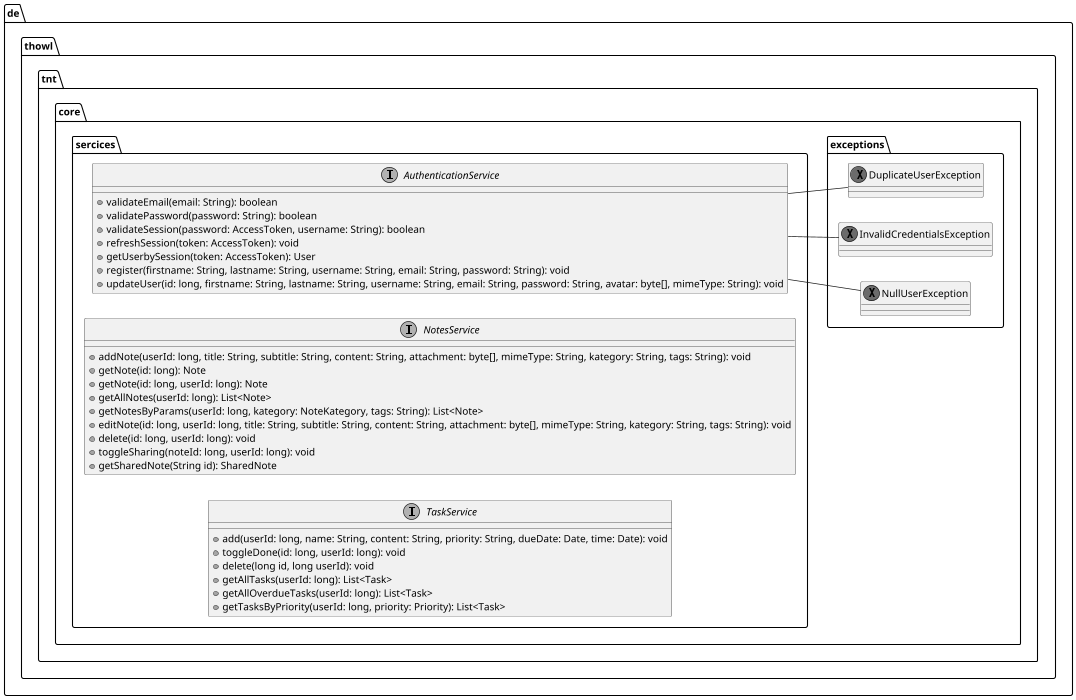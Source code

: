 @startuml tnt-core

skinparam monochrome true
scale 200 width
scale 700 height

left to right direction

package de.thowl.tnt.core {
	package sercices {
		interface AuthenticationService {
			+ validateEmail(email: String): boolean
			+ validatePassword(password: String): boolean
			+ validateSession(password: AccessToken, username: String): boolean
			+ refreshSession(token: AccessToken): void
			+ getUserbySession(token: AccessToken): User
			+ register(firstname: String, lastname: String, username: String, email: String, password: String): void
			+ updateUser(id: long, firstname: String, lastname: String, username: String, email: String, password: String, avatar: byte[], mimeType: String): void
		}

		interface NotesService {
			+ addNote(userId: long, title: String, subtitle: String, content: String, attachment: byte[], mimeType: String, kategory: String, tags: String): void
			+ getNote(id: long): Note
			+ getNote(id: long, userId: long): Note
			+ getAllNotes(userId: long): List<Note>
			+ getNotesByParams(userId: long, kategory: NoteKategory, tags: String): List<Note>
			+ editNote(id: long, userId: long, title: String, subtitle: String, content: String, attachment: byte[], mimeType: String, kategory: String, tags: String): void
			+ delete(id: long, userId: long): void
			+ toggleSharing(noteId: long, userId: long): void
			+ getSharedNote(String id): SharedNote
		}

		interface TaskService {
			+ add(userId: long, name: String, content: String, priority: String, dueDate: Date, time: Date): void
			+ toggleDone(id: long, userId: long): void
			+ delete(long id, long userId): void
			+ getAllTasks(userId: long): List<Task>
			+ getAllOverdueTasks(userId: long): List<Task>
			+ getTasksByPriority(userId: long, priority: Priority): List<Task>
		}
		
	}

	package exceptions {
		exception DuplicateUserException
		exception InvalidCredentialsException
		exception NullUserException
	}

	AuthenticationService -- DuplicateUserException
	AuthenticationService -- InvalidCredentialsException
	AuthenticationService -- NullUserException
}

@enduml

@startuml tnt-storage

skinparam monochrome true
skinparam dpi 400
scale 200 width
scale 700 height

left to right direction

package de.thowl.tnt.storage {

	interface GroupRepository {
		findById(id: int): Group
		findByName(name: String): Group
	}

	interface NotesRepository {
		findById(id: long): Note
		findByUser(user: User): List<Note>
		findByUserAndTagsIn(user: User, tags: List<String>): List<Note>
		findByUserAndKategory(user: User, kategory: NoteKategory): List<Note>
	}

	interface SessionRepository {
		findById(id: long): Session
		findByAuthToken(authToken: String): Session
		findByUserId(userId: long ): Session
		findByExpiresAtBefore(currentTime: Date): List<Session>

	}

	interface SharedNotesRepository {
		findById(id: long): SharedNote
		findByGuid(guid: String): SharedNote
		findByNote(note: Note): SharedNote
	}

	interface TaskRepository {
		findById(id: long): Task
		findByUser(user: User): List<Task>
		findByDone(done: boolean): List<Task>
		findByUserAndOverdue(user: User, overdue: boolean): List<Task>
		findByUserAndPriority(user: User, priority: Priority): List<Task>
		findByDueDateTimeAndNotOverdue(currentDateTime: String): List<Task>
	}

	interface UserRepository {
		findByUsername(username: String): User
		findByEmail(email: String): User
		findByApiToken(apiToken: String): User
	}

	package entities {

		class User {
			- id: long
			- group: Group
			- avatar: byte[]
			- mimeType: String
			- encodedAvatar: String
			- firstname: String
			- lastname: String
			- username: String
			- email: String
			- password: String
			- apiToken: String

		}

		class Group {
			- id: long
			- members: List<User>
			- name: String
			- admin: boolean
		}

		class AccessToken {
			- usid: String
			- lastActive: Date
			- userId: long
		}

		class Entry {
			- id: long
			- user: User
			- name: String
			- content: String
			- createdAt: Date
		}

		class Note extends Entry {
			- subtitle: String
			- attachment: byte[]
			- mimeType: String
			- encodedAttachment: String
			- kategory: NoteKategory
			- tags: List<String>
			- sharedNote: SharedNote
		}

		class Task extends Entry {
			- priority: Priority
			- dueDate: Date
			- time: Date
			- done: boolean
			- overdue: boolean

		}

		enum NoteKategory{
			LECTURE
			LITTERATURE
			MISC
			ALL
		}

		enum Priority {
			LOW
			MEDIUM
			HIGH
		}

		class Session {
			- id: long
			- authToken: String 
			- createdAt: Date 
			- expiresAt: Date 
			- userId: long
		}
	}

	User -- UserRepository
	User -- AccessToken
	Group -- GroupRepository
	Session -- SessionRepository
	Task -- TaskRepository
	Note -- NotesRepository
	Note -- SharedNotesRepository
	Note -- NoteKategory
	Task -- Priority
}

@enduml

@startuml tnt-web

skinparam monochrome true
skinparam dpi 300
scale 1200 width
scale 700 height

left to right direction

package de.thowl.tnt.web {

	class AuthController {
		+ showLoginPage(): String
		+ doLogin(form: LoginForm, model: Model, httpSession: HttpSession): String
		+ doLogout(token: AccessToken, httpSession: HttpSession): String
	}

	class DashboardController {
		+ showDashbardPage(request: HttpServletRequest, token: AccessToken, username: String, model: Model): String
	}

	class NotesController {
		+ showNotePage(token: AccessToken, username: String, model Model): String
		+ doAddNote(token: AccessToken, username: String, form: NoteForm, model Model): String
		+ showEditPage(token: AccessToken, username: String, form: NoteForm, model Model): String
		+ doEditNote(token: AccessToken, username: String, model Model): String
	}

	class ProfileController {
		+ showProfilePage(token: AccessToken, username: String, model: Model): String
		+ updateProfile(token: AccessToken, username: String, form: RegisterForm, model: Model): String
	}

	class RegisterController {
		+ showRegisterPage(): String
		+ doRegister(RegisterForm, model: Model): String
	}

	class SearchController {
		+ findNotesByFilter(request: HttpServletRequest, token: AccessToken, username: String, form: NoteForm, model: Model): String
	}

	class ShareController {
		+ showSharePage(token: AccessToken, uuid: String, model: Model): String
	}

	class TntApplicationErrorController implements ErrorController {
		+ showErrorPage(request: HttpServletRequest,  response: HttpServletResponse, model: Model, e: ResponseStatusException): String
	}

	class TodoController {
		+ showTodoPage(token: AccessToken, username: String, model: Model): String
		+ doAddTask(request: HttpServletRequest, token: AccessToken, username: String, form: TaskForm, model: Model)
		+ doMarkAsDone(request: HttpServletRequest, token: AccessToken, username: String, form: TaskForm, model: Model)
		+ doDeleteTask(request: HttpServletRequest, token: AccessToken, username: String, form: TaskForm, model: Model)
	}

	package forms {
		class LoginForm {
			- email: String
  			- password: String
		}

		class NoteForm {
			- id: long
			- title: String
			- subtitle: String
			- content: String
			- file: MultipartFile
			- type: String
			- kategory: String
			- tags: String
			- query: String
		}

		class RegisterForm {
			- firstname: String
  			- lastname: String
  			- avatar: String
  			- username: String
  			- email: String
  			- password: String
  			- password2: String
		}

		class TaskForm {
			- id: long
			- taskName: String
			- taskContent: String
			- date: Date
			- time: Date
			- priority: String
		}
		
	}

	package api {
		class TeaPotApi {
			+ teapot(): ResponseEntity<String> teapot()
		}

		class NoteApi {
			+ addNote(apiToken: String, note: NoteSchema): ResponseEntity<String>
			+ getNote(apiToken: String, id: long): ResponseEntity<Object>
			+ getAllNotes(apiToken: String): ResponseEntity<Object> 
		}

		class TaskApi {
			+ getTask(apiToken: String, id: long): ResponseEntity<Object>
			+ addTask(apiToken: String, note: TaskSchema): ResponseEntity<String>
			+ markTaskDone(apiToken: String, id: long): ResponseEntity<String>
			+ deleteTask(apiToken: String, id: long): ResponseEntity<String>
		}

		package Schemas{ 

			class NoteSchema {
				- id: long
				- title: String
				- subtitle: String
				- content: String
				- file: MultipartFile
				- type: String
				- kategory: String
				- tags: String
			}

			class TaskSchema {
				- taskName: String
				- taskContent: String
				- date: Date
				- time Date
				- priority: String
			}
		}
		
		NoteApi -- NoteSchema
		TaskApi -- TaskSchema
	}

	RegisterController -- RegisterForm
	ProfileController -- RegisterForm
	AuthController -- LoginForm
	NotesController -- NoteForm
	SearchController -- NoteForm
	TodoController -- TaskForm
}

@enduml